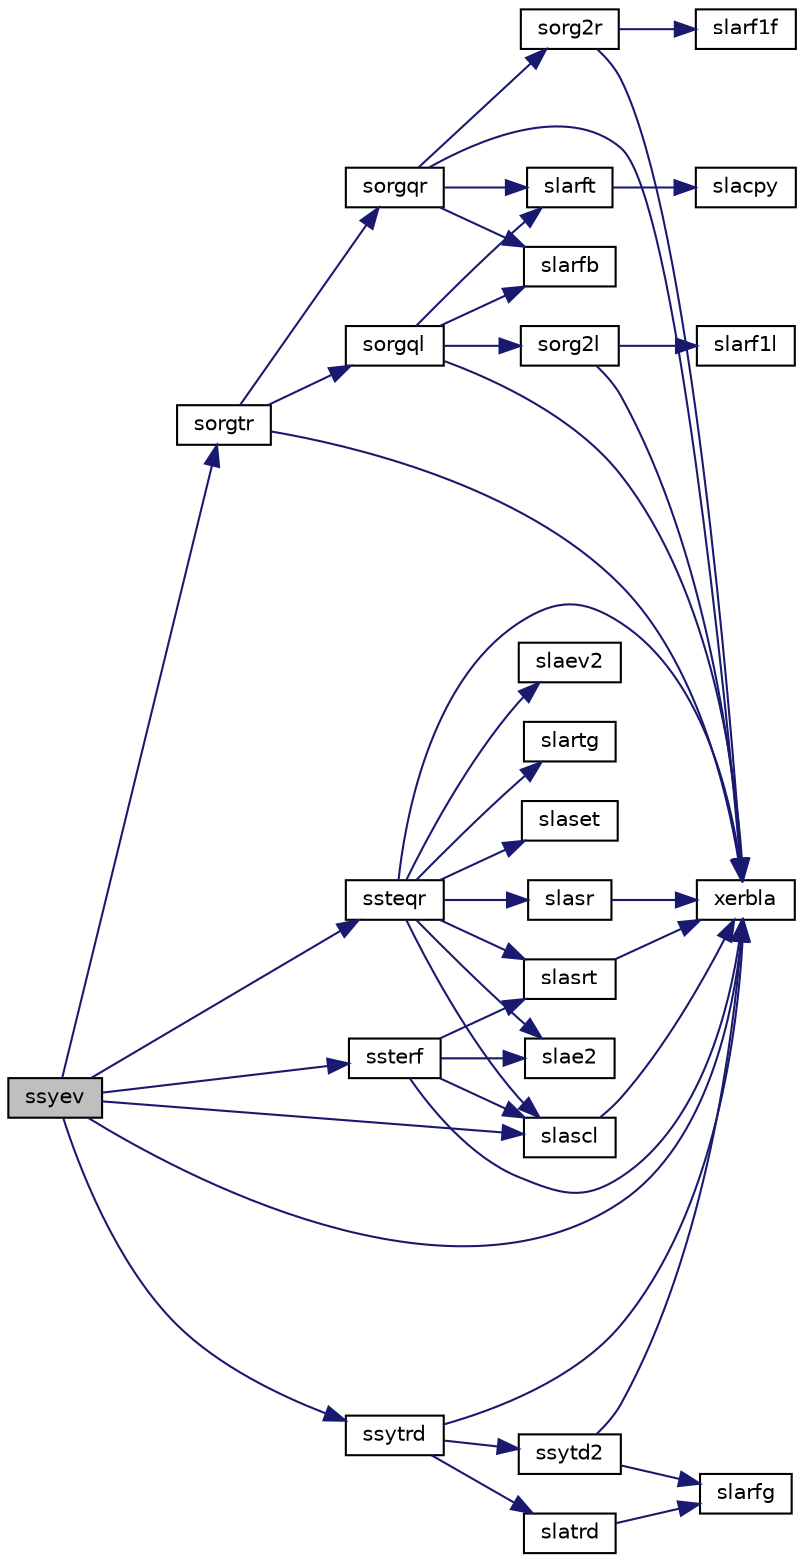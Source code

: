 digraph "ssyev"
{
 // LATEX_PDF_SIZE
  edge [fontname="Helvetica",fontsize="10",labelfontname="Helvetica",labelfontsize="10"];
  node [fontname="Helvetica",fontsize="10",shape=record];
  rankdir="LR";
  Node1 [label="ssyev",height=0.2,width=0.4,color="black", fillcolor="grey75", style="filled", fontcolor="black",tooltip="SSYEV computes the eigenvalues and, optionally, the left and/or right eigenvectors for SY matrices"];
  Node1 -> Node2 [color="midnightblue",fontsize="10",style="solid",fontname="Helvetica"];
  Node2 [label="slascl",height=0.2,width=0.4,color="black", fillcolor="white", style="filled",URL="$slascl_8f.html#a11e6ce67ce97ca5b0a3a7bc5645a09d9",tooltip="SLASCL multiplies a general rectangular matrix by a real scalar defined as cto/cfrom."];
  Node2 -> Node3 [color="midnightblue",fontsize="10",style="solid",fontname="Helvetica"];
  Node3 [label="xerbla",height=0.2,width=0.4,color="black", fillcolor="white", style="filled",URL="$xerbla_8f.html#a377ee61015baf8dea7770b3a404b1c07",tooltip="XERBLA"];
  Node1 -> Node4 [color="midnightblue",fontsize="10",style="solid",fontname="Helvetica"];
  Node4 [label="sorgtr",height=0.2,width=0.4,color="black", fillcolor="white", style="filled",URL="$sorgtr_8f.html#ac6f8631f843add08acb109e7651c35cf",tooltip="SORGTR"];
  Node4 -> Node5 [color="midnightblue",fontsize="10",style="solid",fontname="Helvetica"];
  Node5 [label="sorgql",height=0.2,width=0.4,color="black", fillcolor="white", style="filled",URL="$sorgql_8f.html#a79a9dc68fb789b7ee05ad5e25b5ba363",tooltip="SORGQL"];
  Node5 -> Node6 [color="midnightblue",fontsize="10",style="solid",fontname="Helvetica"];
  Node6 [label="slarfb",height=0.2,width=0.4,color="black", fillcolor="white", style="filled",URL="$slarfb_8f.html#abd00c98d81aee1efa14e838bafa8078a",tooltip="SLARFB applies a block reflector or its transpose to a general rectangular matrix."];
  Node5 -> Node7 [color="midnightblue",fontsize="10",style="solid",fontname="Helvetica"];
  Node7 [label="slarft",height=0.2,width=0.4,color="black", fillcolor="white", style="filled",URL="$slarft_8f.html#a65328f5195290453fa03cb785888a95d",tooltip="SLARFT forms the triangular factor T of a block reflector H = I - vtvH"];
  Node7 -> Node8 [color="midnightblue",fontsize="10",style="solid",fontname="Helvetica"];
  Node8 [label="slacpy",height=0.2,width=0.4,color="black", fillcolor="white", style="filled",URL="$slacpy_8f.html#a7780c991533ce8dd1f2c22ae2d563f08",tooltip="SLACPY copies all or part of one two-dimensional array to another."];
  Node5 -> Node9 [color="midnightblue",fontsize="10",style="solid",fontname="Helvetica"];
  Node9 [label="sorg2l",height=0.2,width=0.4,color="black", fillcolor="white", style="filled",URL="$sorg2l_8f.html#a1f6051357199b9ffb822c81ae4325cb7",tooltip="SORG2L generates all or part of the orthogonal matrix Q from a QL factorization determined by sgeqlf ..."];
  Node9 -> Node10 [color="midnightblue",fontsize="10",style="solid",fontname="Helvetica"];
  Node10 [label="slarf1l",height=0.2,width=0.4,color="black", fillcolor="white", style="filled",URL="$slarf1l_8f.html#a2cd524707ffe6a2e5594c43517e1ba41",tooltip="SLARF1L applies an elementary reflector to a general rectangular"];
  Node9 -> Node3 [color="midnightblue",fontsize="10",style="solid",fontname="Helvetica"];
  Node5 -> Node3 [color="midnightblue",fontsize="10",style="solid",fontname="Helvetica"];
  Node4 -> Node11 [color="midnightblue",fontsize="10",style="solid",fontname="Helvetica"];
  Node11 [label="sorgqr",height=0.2,width=0.4,color="black", fillcolor="white", style="filled",URL="$sorgqr_8f.html#a8e0215e6bb8885ceda38c5435d4c28eb",tooltip="SORGQR"];
  Node11 -> Node6 [color="midnightblue",fontsize="10",style="solid",fontname="Helvetica"];
  Node11 -> Node7 [color="midnightblue",fontsize="10",style="solid",fontname="Helvetica"];
  Node11 -> Node12 [color="midnightblue",fontsize="10",style="solid",fontname="Helvetica"];
  Node12 [label="sorg2r",height=0.2,width=0.4,color="black", fillcolor="white", style="filled",URL="$sorg2r_8f.html#a4968b973936e8a9f1ae4ab1f252cb230",tooltip="SORG2R generates all or part of the orthogonal matrix Q from a QR factorization determined by sgeqrf ..."];
  Node12 -> Node13 [color="midnightblue",fontsize="10",style="solid",fontname="Helvetica"];
  Node13 [label="slarf1f",height=0.2,width=0.4,color="black", fillcolor="white", style="filled",URL="$slarf1f_8f.html#aefd3efd961011e8288e1a09bb2e04b99",tooltip="SLARF1F applies an elementary reflector to a general rectangular"];
  Node12 -> Node3 [color="midnightblue",fontsize="10",style="solid",fontname="Helvetica"];
  Node11 -> Node3 [color="midnightblue",fontsize="10",style="solid",fontname="Helvetica"];
  Node4 -> Node3 [color="midnightblue",fontsize="10",style="solid",fontname="Helvetica"];
  Node1 -> Node14 [color="midnightblue",fontsize="10",style="solid",fontname="Helvetica"];
  Node14 [label="ssteqr",height=0.2,width=0.4,color="black", fillcolor="white", style="filled",URL="$ssteqr_8f.html#a2463dc5fa5baab57763971a548aad789",tooltip="SSTEQR"];
  Node14 -> Node15 [color="midnightblue",fontsize="10",style="solid",fontname="Helvetica"];
  Node15 [label="slae2",height=0.2,width=0.4,color="black", fillcolor="white", style="filled",URL="$slae2_8f.html#aec32dea47a14590934b8970b078b58fd",tooltip="SLAE2 computes the eigenvalues of a 2-by-2 symmetric matrix."];
  Node14 -> Node16 [color="midnightblue",fontsize="10",style="solid",fontname="Helvetica"];
  Node16 [label="slaev2",height=0.2,width=0.4,color="black", fillcolor="white", style="filled",URL="$slaev2_8f.html#af79f0bb1a07a9d96b827eba946ec79fa",tooltip="SLAEV2 computes the eigenvalues and eigenvectors of a 2-by-2 symmetric/Hermitian matrix."];
  Node14 -> Node17 [color="midnightblue",fontsize="10",style="solid",fontname="Helvetica"];
  Node17 [label="slartg",height=0.2,width=0.4,color="black", fillcolor="white", style="filled",URL="$slartg_8f90.html#a8836d25697ed4d8cc0b7d0f45b558c3b",tooltip="SLARTG generates a plane rotation with real cosine and real sine."];
  Node14 -> Node2 [color="midnightblue",fontsize="10",style="solid",fontname="Helvetica"];
  Node14 -> Node18 [color="midnightblue",fontsize="10",style="solid",fontname="Helvetica"];
  Node18 [label="slaset",height=0.2,width=0.4,color="black", fillcolor="white", style="filled",URL="$slaset_8f.html#a6174184453f17ad7cc3488044325d5ac",tooltip="SLASET initializes the off-diagonal elements and the diagonal elements of a matrix to given values."];
  Node14 -> Node19 [color="midnightblue",fontsize="10",style="solid",fontname="Helvetica"];
  Node19 [label="slasr",height=0.2,width=0.4,color="black", fillcolor="white", style="filled",URL="$slasr_8f.html#a60f6d566e3a36c43835b0ff3055879dc",tooltip="SLASR applies a sequence of plane rotations to a general rectangular matrix."];
  Node19 -> Node3 [color="midnightblue",fontsize="10",style="solid",fontname="Helvetica"];
  Node14 -> Node20 [color="midnightblue",fontsize="10",style="solid",fontname="Helvetica"];
  Node20 [label="slasrt",height=0.2,width=0.4,color="black", fillcolor="white", style="filled",URL="$slasrt_8f.html#a66e14f999e0c96b0d974849882160a07",tooltip="SLASRT sorts numbers in increasing or decreasing order."];
  Node20 -> Node3 [color="midnightblue",fontsize="10",style="solid",fontname="Helvetica"];
  Node14 -> Node3 [color="midnightblue",fontsize="10",style="solid",fontname="Helvetica"];
  Node1 -> Node21 [color="midnightblue",fontsize="10",style="solid",fontname="Helvetica"];
  Node21 [label="ssterf",height=0.2,width=0.4,color="black", fillcolor="white", style="filled",URL="$ssterf_8f.html#a6f005e62dd179b39d847eadbb62dbead",tooltip="SSTERF"];
  Node21 -> Node15 [color="midnightblue",fontsize="10",style="solid",fontname="Helvetica"];
  Node21 -> Node2 [color="midnightblue",fontsize="10",style="solid",fontname="Helvetica"];
  Node21 -> Node20 [color="midnightblue",fontsize="10",style="solid",fontname="Helvetica"];
  Node21 -> Node3 [color="midnightblue",fontsize="10",style="solid",fontname="Helvetica"];
  Node1 -> Node22 [color="midnightblue",fontsize="10",style="solid",fontname="Helvetica"];
  Node22 [label="ssytrd",height=0.2,width=0.4,color="black", fillcolor="white", style="filled",URL="$ssytrd_8f.html#a6f435f24bbc42c21a66bc5774509ec86",tooltip="SSYTRD"];
  Node22 -> Node23 [color="midnightblue",fontsize="10",style="solid",fontname="Helvetica"];
  Node23 [label="slatrd",height=0.2,width=0.4,color="black", fillcolor="white", style="filled",URL="$slatrd_8f.html#ac1312699353e70d4e05bb21f60d76e27",tooltip="SLATRD reduces the first nb rows and columns of a symmetric/Hermitian matrix A to real tridiagonal fo..."];
  Node23 -> Node24 [color="midnightblue",fontsize="10",style="solid",fontname="Helvetica"];
  Node24 [label="slarfg",height=0.2,width=0.4,color="black", fillcolor="white", style="filled",URL="$slarfg_8f.html#a1c10a1adfa35b2d5ea15e801287a6a38",tooltip="SLARFG generates an elementary reflector (Householder matrix)."];
  Node22 -> Node25 [color="midnightblue",fontsize="10",style="solid",fontname="Helvetica"];
  Node25 [label="ssytd2",height=0.2,width=0.4,color="black", fillcolor="white", style="filled",URL="$ssytd2_8f.html#ac702851ad871b3170b0566876fd588b1",tooltip="SSYTD2 reduces a symmetric matrix to real symmetric tridiagonal form by an orthogonal similarity tran..."];
  Node25 -> Node24 [color="midnightblue",fontsize="10",style="solid",fontname="Helvetica"];
  Node25 -> Node3 [color="midnightblue",fontsize="10",style="solid",fontname="Helvetica"];
  Node22 -> Node3 [color="midnightblue",fontsize="10",style="solid",fontname="Helvetica"];
  Node1 -> Node3 [color="midnightblue",fontsize="10",style="solid",fontname="Helvetica"];
}
